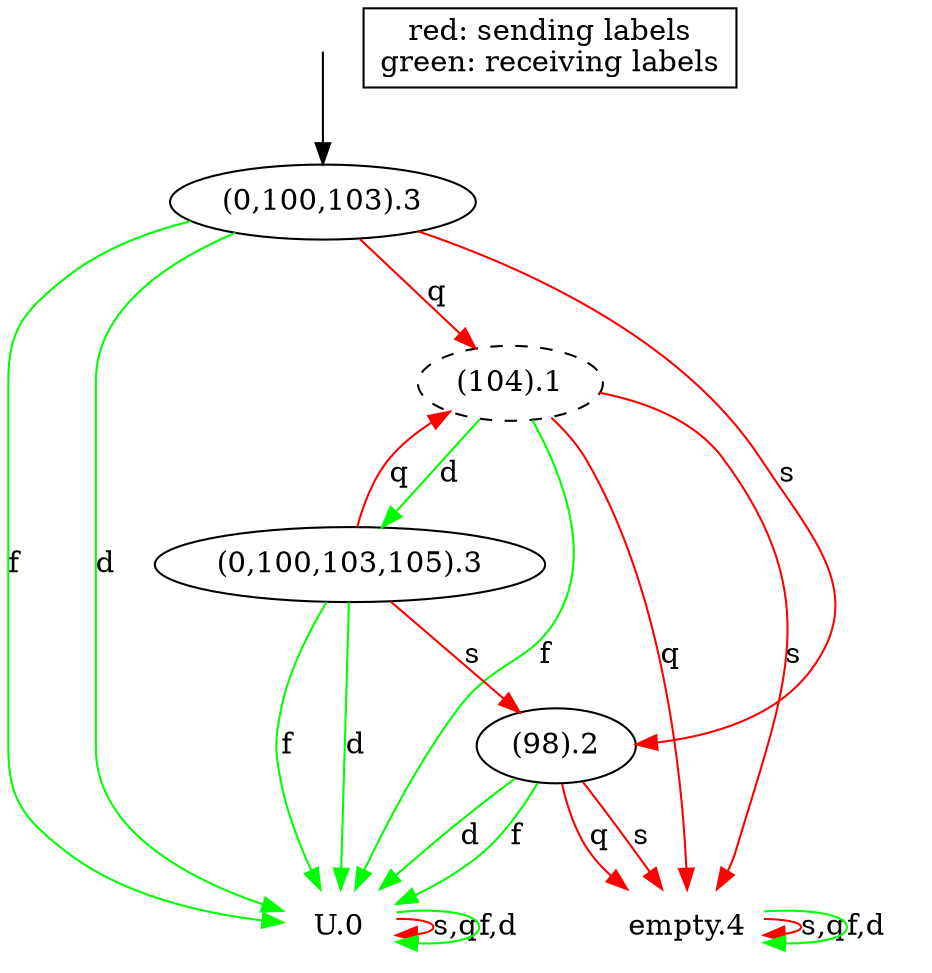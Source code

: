 /*
  -- Don't delete or change the comment section. Parsing depends on several attributes in here. --
  generator:   BSD 1.0-unreleased
  input file:  C2.owfn
  bound:             1
  #labels (total):   4
  #sending labels:   2
  #receiving labels: 2
  #nodes:            6
  computation time:  0 s
  memory consumed:   1868 KB
*/

digraph {
	initialNode [shape=point,label="",style=invis,weight=100];
	initialNode -> "(0,100,103).3";
	"(0,100,103).3" -> "(98).2" [label="s",color=red]; /*sending*/
	"(0,100,103).3" -> "(104).1" [label="q",color=red]; /*sending*/
	"(0,100,103).3" -> "U.0" [label="f",color=green]; /*receiving*/
	"(0,100,103).3" -> "U.0" [label="d",color=green]; /*receiving*/
	"(98).2" -> "empty.4" [label="s",color=red]; /*sending*/
	"(98).2" -> "empty.4" [label="q",color=red]; /*sending*/
	"(98).2" -> "U.0" [label="f",color=green]; /*receiving*/
	"(98).2" -> "U.0" [label="d",color=green]; /*receiving*/
	"empty.4" [shape=plaintext];
	"empty.4" -> "empty.4" [label="s,q",color=red];  /*sending*/
	"empty.4" -> "empty.4" [label="f,d",color=green];  /*receiving*/
	"(104).1" [style=dashed];
	"(104).1" -> "empty.4" [label="s",color=red]; /*sending*/
	"(104).1" -> "empty.4" [label="q",color=red]; /*sending*/
	"(104).1" -> "U.0" [label="f",color=green]; /*receiving*/
	"(104).1" -> "(0,100,103,105).3" [label="d",color=green]; /*receiving*/
	"(0,100,103,105).3" -> "(98).2" [label="s",color=red]; /*sending*/
	"(0,100,103,105).3" -> "(104).1" [label="q",color=red]; /*sending*/
	"(0,100,103,105).3" -> "U.0" [label="f",color=green]; /*receiving*/
	"(0,100,103,105).3" -> "U.0" [label="d",color=green]; /*receiving*/
	"U.0" [shape=plaintext];
	"U.0" -> "U.0" [label="s,q",color=red];  /*sending*/
	"U.0" -> "U.0" [label="f,d",color=green];  /*receiving*/
	footnote [shape=box,label="red: sending labels\ngreen: receiving labels"];
}
